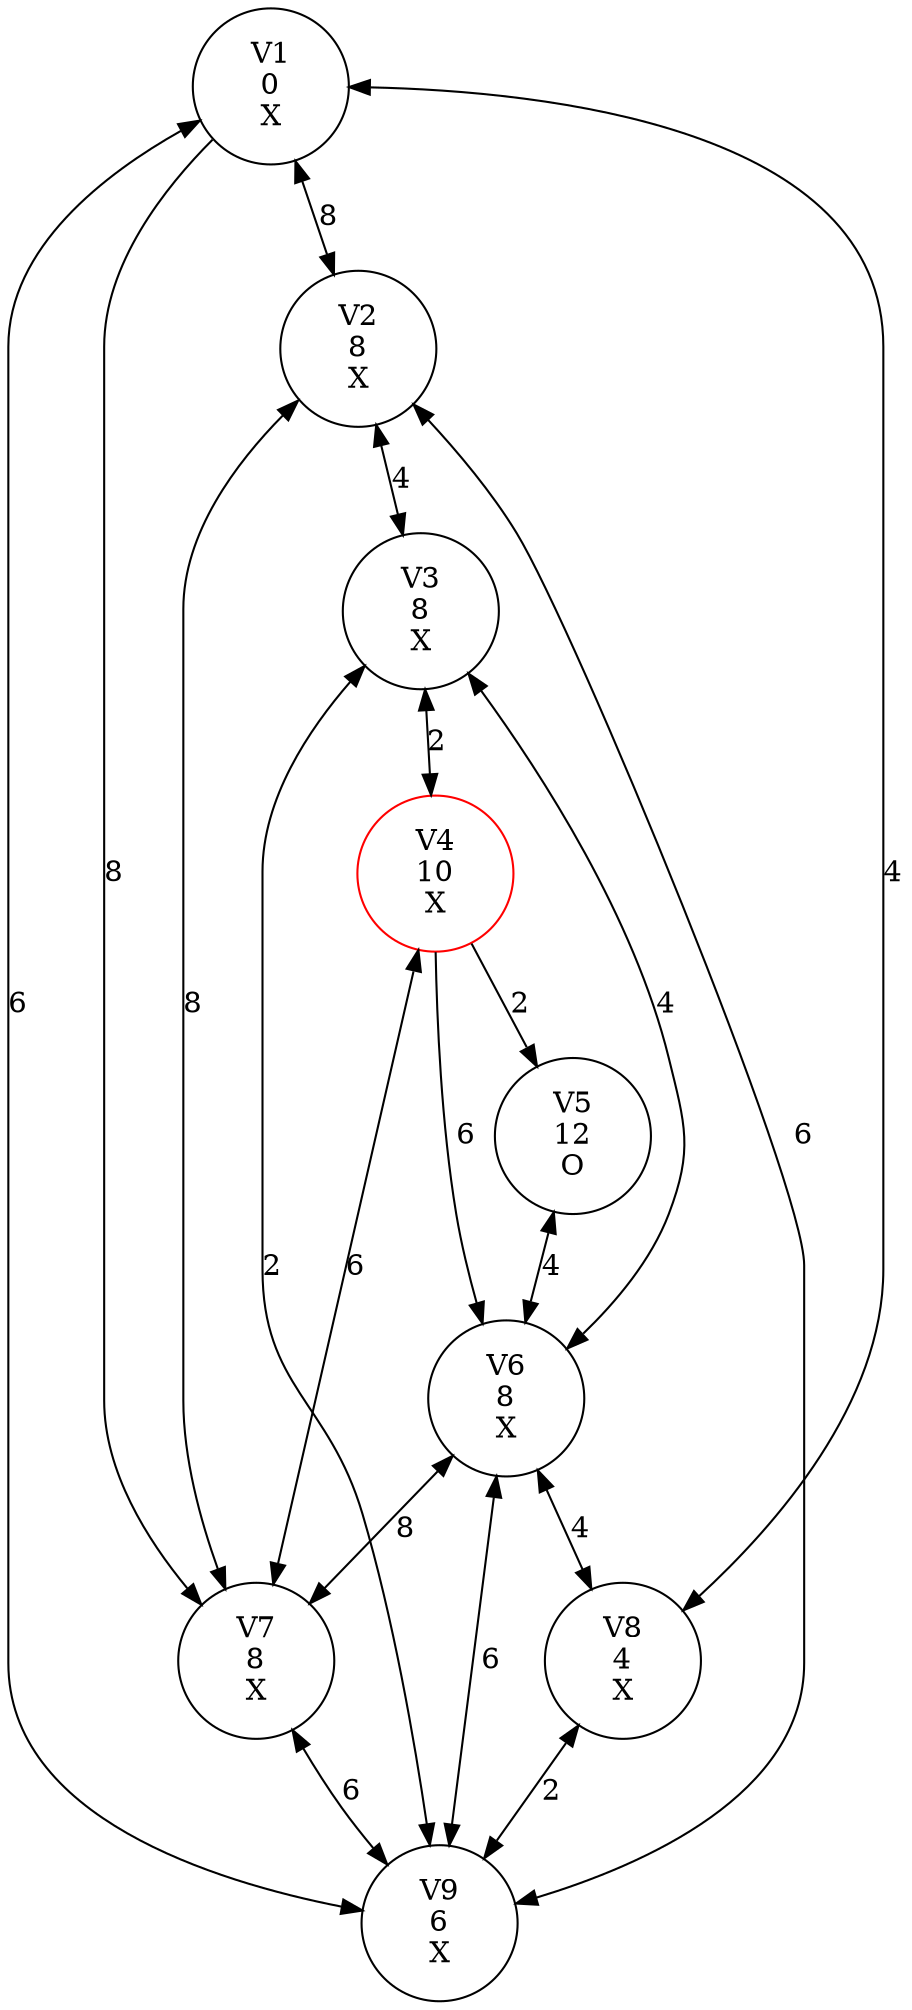 digraph Iter8 {
v1[shape=circle,label="V1\n0\nX"];
v2[shape=circle,label="V2\n8\nX"];
v3[shape=circle,label="V3\n8\nX"];
v4[shape=circle,label="V4\n10\nX", color=Red];
v5[shape=circle,label="V5\n12\nO"];
v6[shape=circle,label="V6\n8\nX"];
v7[shape=circle,label="V7\n8\nX"];
v8[shape=circle,label="V8\n4\nX"];
v9[shape=circle,label="V9\n6\nX"];
v1 -> v2 [label="8", dir=both]
v1 -> v7 [label="8"]
v1 -> v8 [label="4", dir=both]
v1 -> v9 [label="6", dir=both]
v2 -> v3 [label="4", dir=both]
v2 -> v7 [label="8", dir=both]
v2 -> v9 [label="6", dir=both]
v3 -> v4 [label="2", dir=both]
v3 -> v6 [label="4", dir=both]
v3 -> v9 [label="2", dir=both]
v4 -> v5 [label="2"]
v4 -> v6 [label="6"]
v4 -> v7 [label="6", dir=both]
v5 -> v6 [label="4", dir=both]
v6 -> v7 [label="8", dir=both]
v6 -> v8 [label="4", dir=both]
v6 -> v9 [label="6", dir=both]
v7 -> v9 [label="6", dir=both]
v8 -> v9 [label="2", dir=both]
}